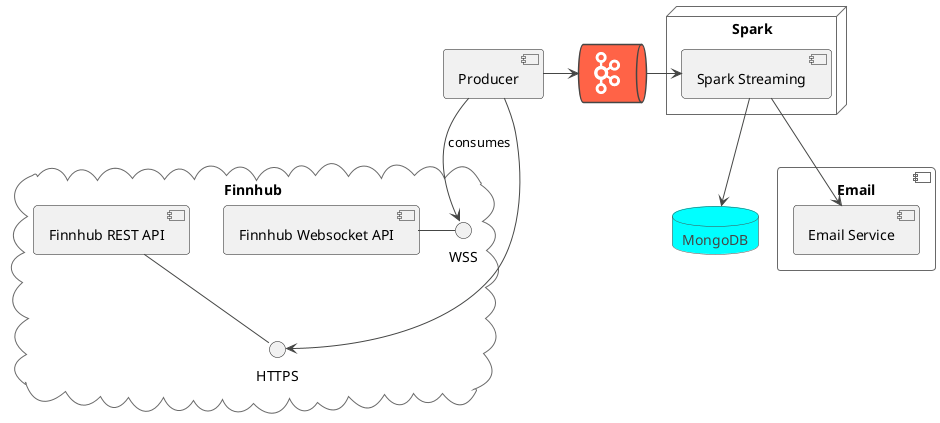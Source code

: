 @startuml project-archiquecture
!include <cloudinsight/kafka>
!theme vibrant
' left to right direction
top to bottom direction

cloud Finnhub {
  [Finnhub REST API] -down- HTTPS
  [Finnhub Websocket API] - WSS
}

component Producer

queue "<$kafka>" as Kafka


node Spark {
    [Spark Streaming]
}

database MongoDB 

component Email {
    [Email Service]
}

[Producer] --> HTTPS 
[Producer] --> WSS : consumes

[Producer] -> [Kafka]
[Kafka] -> [Spark Streaming]

[Spark Streaming] --> [MongoDB]
[Spark Streaming] --> [Email Service]
@enduml
